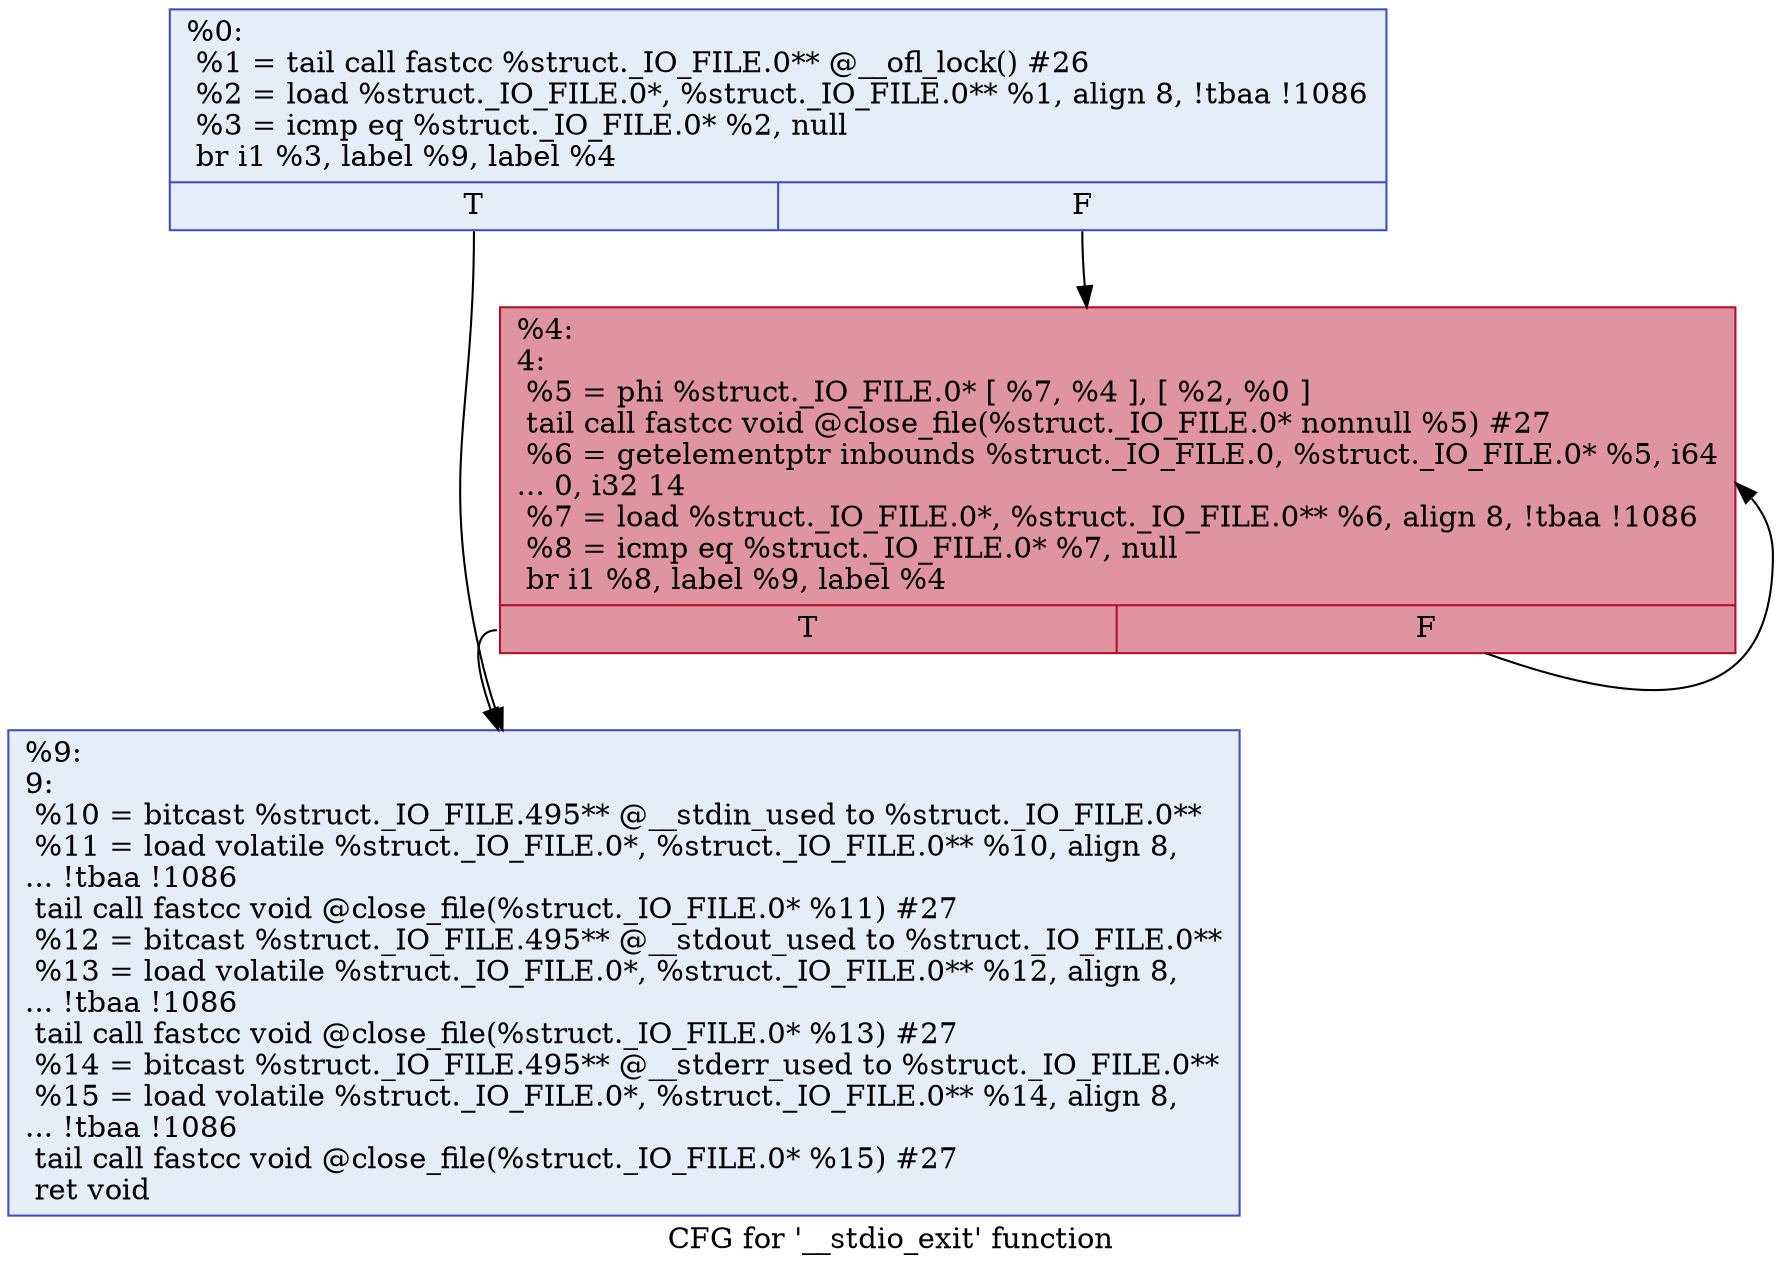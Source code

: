 digraph "CFG for '__stdio_exit' function" {
	label="CFG for '__stdio_exit' function";

	Node0x1592910 [shape=record,color="#3d50c3ff", style=filled, fillcolor="#c5d6f270",label="{%0:\l  %1 = tail call fastcc %struct._IO_FILE.0** @__ofl_lock() #26\l  %2 = load %struct._IO_FILE.0*, %struct._IO_FILE.0** %1, align 8, !tbaa !1086\l  %3 = icmp eq %struct._IO_FILE.0* %2, null\l  br i1 %3, label %9, label %4\l|{<s0>T|<s1>F}}"];
	Node0x1592910:s0 -> Node0x1592a90;
	Node0x1592910:s1 -> Node0x1592a40;
	Node0x1592a40 [shape=record,color="#b70d28ff", style=filled, fillcolor="#b70d2870",label="{%4:\l4:                                                \l  %5 = phi %struct._IO_FILE.0* [ %7, %4 ], [ %2, %0 ]\l  tail call fastcc void @close_file(%struct._IO_FILE.0* nonnull %5) #27\l  %6 = getelementptr inbounds %struct._IO_FILE.0, %struct._IO_FILE.0* %5, i64\l... 0, i32 14\l  %7 = load %struct._IO_FILE.0*, %struct._IO_FILE.0** %6, align 8, !tbaa !1086\l  %8 = icmp eq %struct._IO_FILE.0* %7, null\l  br i1 %8, label %9, label %4\l|{<s0>T|<s1>F}}"];
	Node0x1592a40:s0 -> Node0x1592a90;
	Node0x1592a40:s1 -> Node0x1592a40;
	Node0x1592a90 [shape=record,color="#3d50c3ff", style=filled, fillcolor="#c5d6f270",label="{%9:\l9:                                                \l  %10 = bitcast %struct._IO_FILE.495** @__stdin_used to %struct._IO_FILE.0**\l  %11 = load volatile %struct._IO_FILE.0*, %struct._IO_FILE.0** %10, align 8,\l... !tbaa !1086\l  tail call fastcc void @close_file(%struct._IO_FILE.0* %11) #27\l  %12 = bitcast %struct._IO_FILE.495** @__stdout_used to %struct._IO_FILE.0**\l  %13 = load volatile %struct._IO_FILE.0*, %struct._IO_FILE.0** %12, align 8,\l... !tbaa !1086\l  tail call fastcc void @close_file(%struct._IO_FILE.0* %13) #27\l  %14 = bitcast %struct._IO_FILE.495** @__stderr_used to %struct._IO_FILE.0**\l  %15 = load volatile %struct._IO_FILE.0*, %struct._IO_FILE.0** %14, align 8,\l... !tbaa !1086\l  tail call fastcc void @close_file(%struct._IO_FILE.0* %15) #27\l  ret void\l}"];
}
